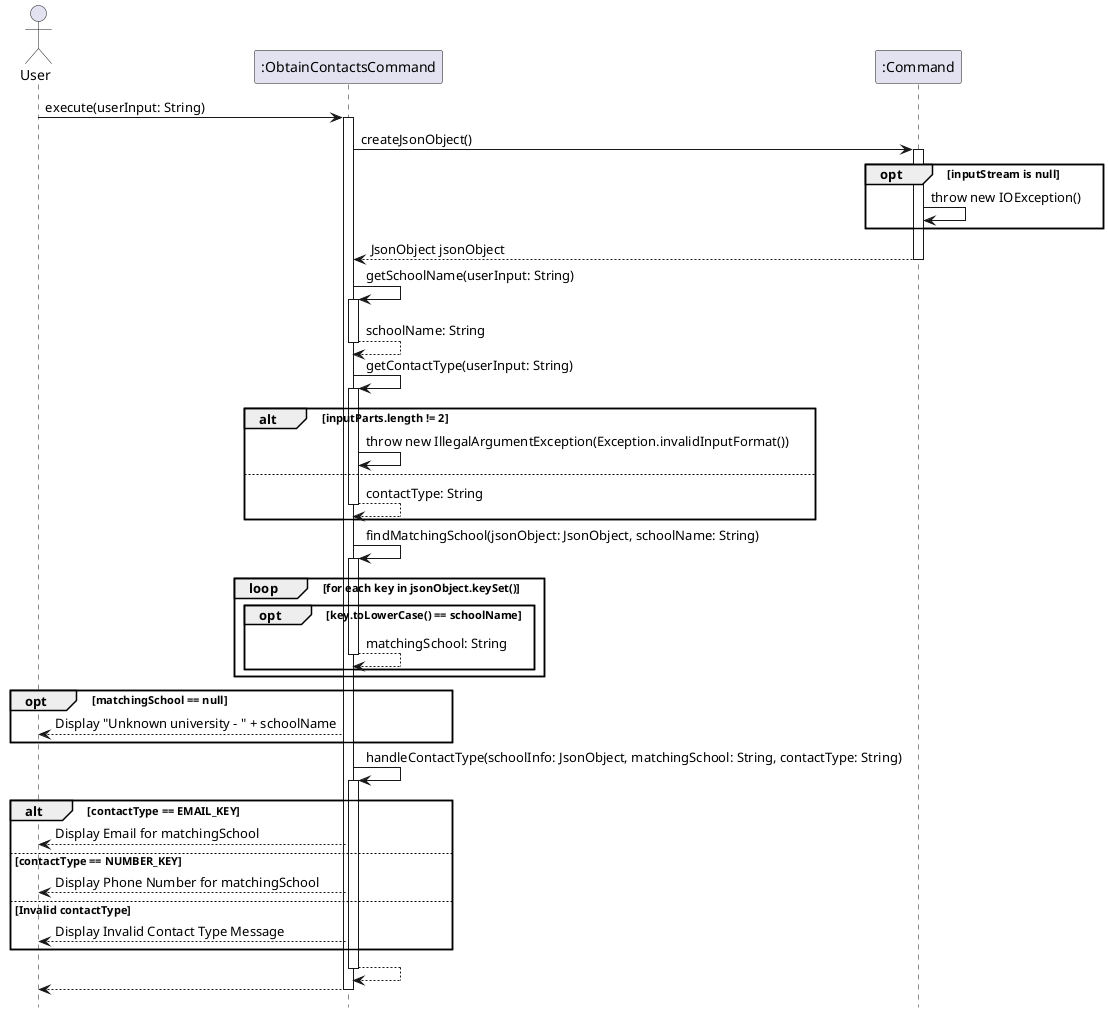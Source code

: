 @startuml
hide footbox

actor User
participant ":ObtainContactsCommand" as ObtainContactsCommand
participant ":Command" as Command

User -> ObtainContactsCommand: execute(userInput: String)
activate ObtainContactsCommand

ObtainContactsCommand -> Command: createJsonObject()
activate Command

opt inputStream is null
    Command -> Command: throw new IOException()
end

Command --> ObtainContactsCommand: JsonObject jsonObject
deactivate Command

ObtainContactsCommand -> ObtainContactsCommand: getSchoolName(userInput: String)
activate ObtainContactsCommand
return schoolName: String

ObtainContactsCommand -> ObtainContactsCommand: getContactType(userInput: String)
activate ObtainContactsCommand

alt inputParts.length != 2
    ObtainContactsCommand -> ObtainContactsCommand: throw new IllegalArgumentException(Exception.invalidInputFormat())
else
    return contactType: String
end

ObtainContactsCommand -> ObtainContactsCommand: findMatchingSchool(jsonObject: JsonObject, schoolName: String)
activate ObtainContactsCommand

loop for each key in jsonObject.keySet()
    opt key.toLowerCase() == schoolName
        return matchingSchool: String
    end
end

opt matchingSchool == null
    ObtainContactsCommand --> User: Display "Unknown university - " + schoolName
end

ObtainContactsCommand -> ObtainContactsCommand: handleContactType(schoolInfo: JsonObject, matchingSchool: String, contactType: String)
activate ObtainContactsCommand

alt contactType == EMAIL_KEY
    ObtainContactsCommand --> User: Display Email for matchingSchool
else contactType == NUMBER_KEY
    ObtainContactsCommand --> User: Display Phone Number for matchingSchool
else Invalid contactType
    ObtainContactsCommand --> User: Display Invalid Contact Type Message
end


ObtainContactsCommand --> ObtainContactsCommand
deactivate ObtainContactsCommand

ObtainContactsCommand --> User

deactivate ObtainContactsCommand

@enduml
